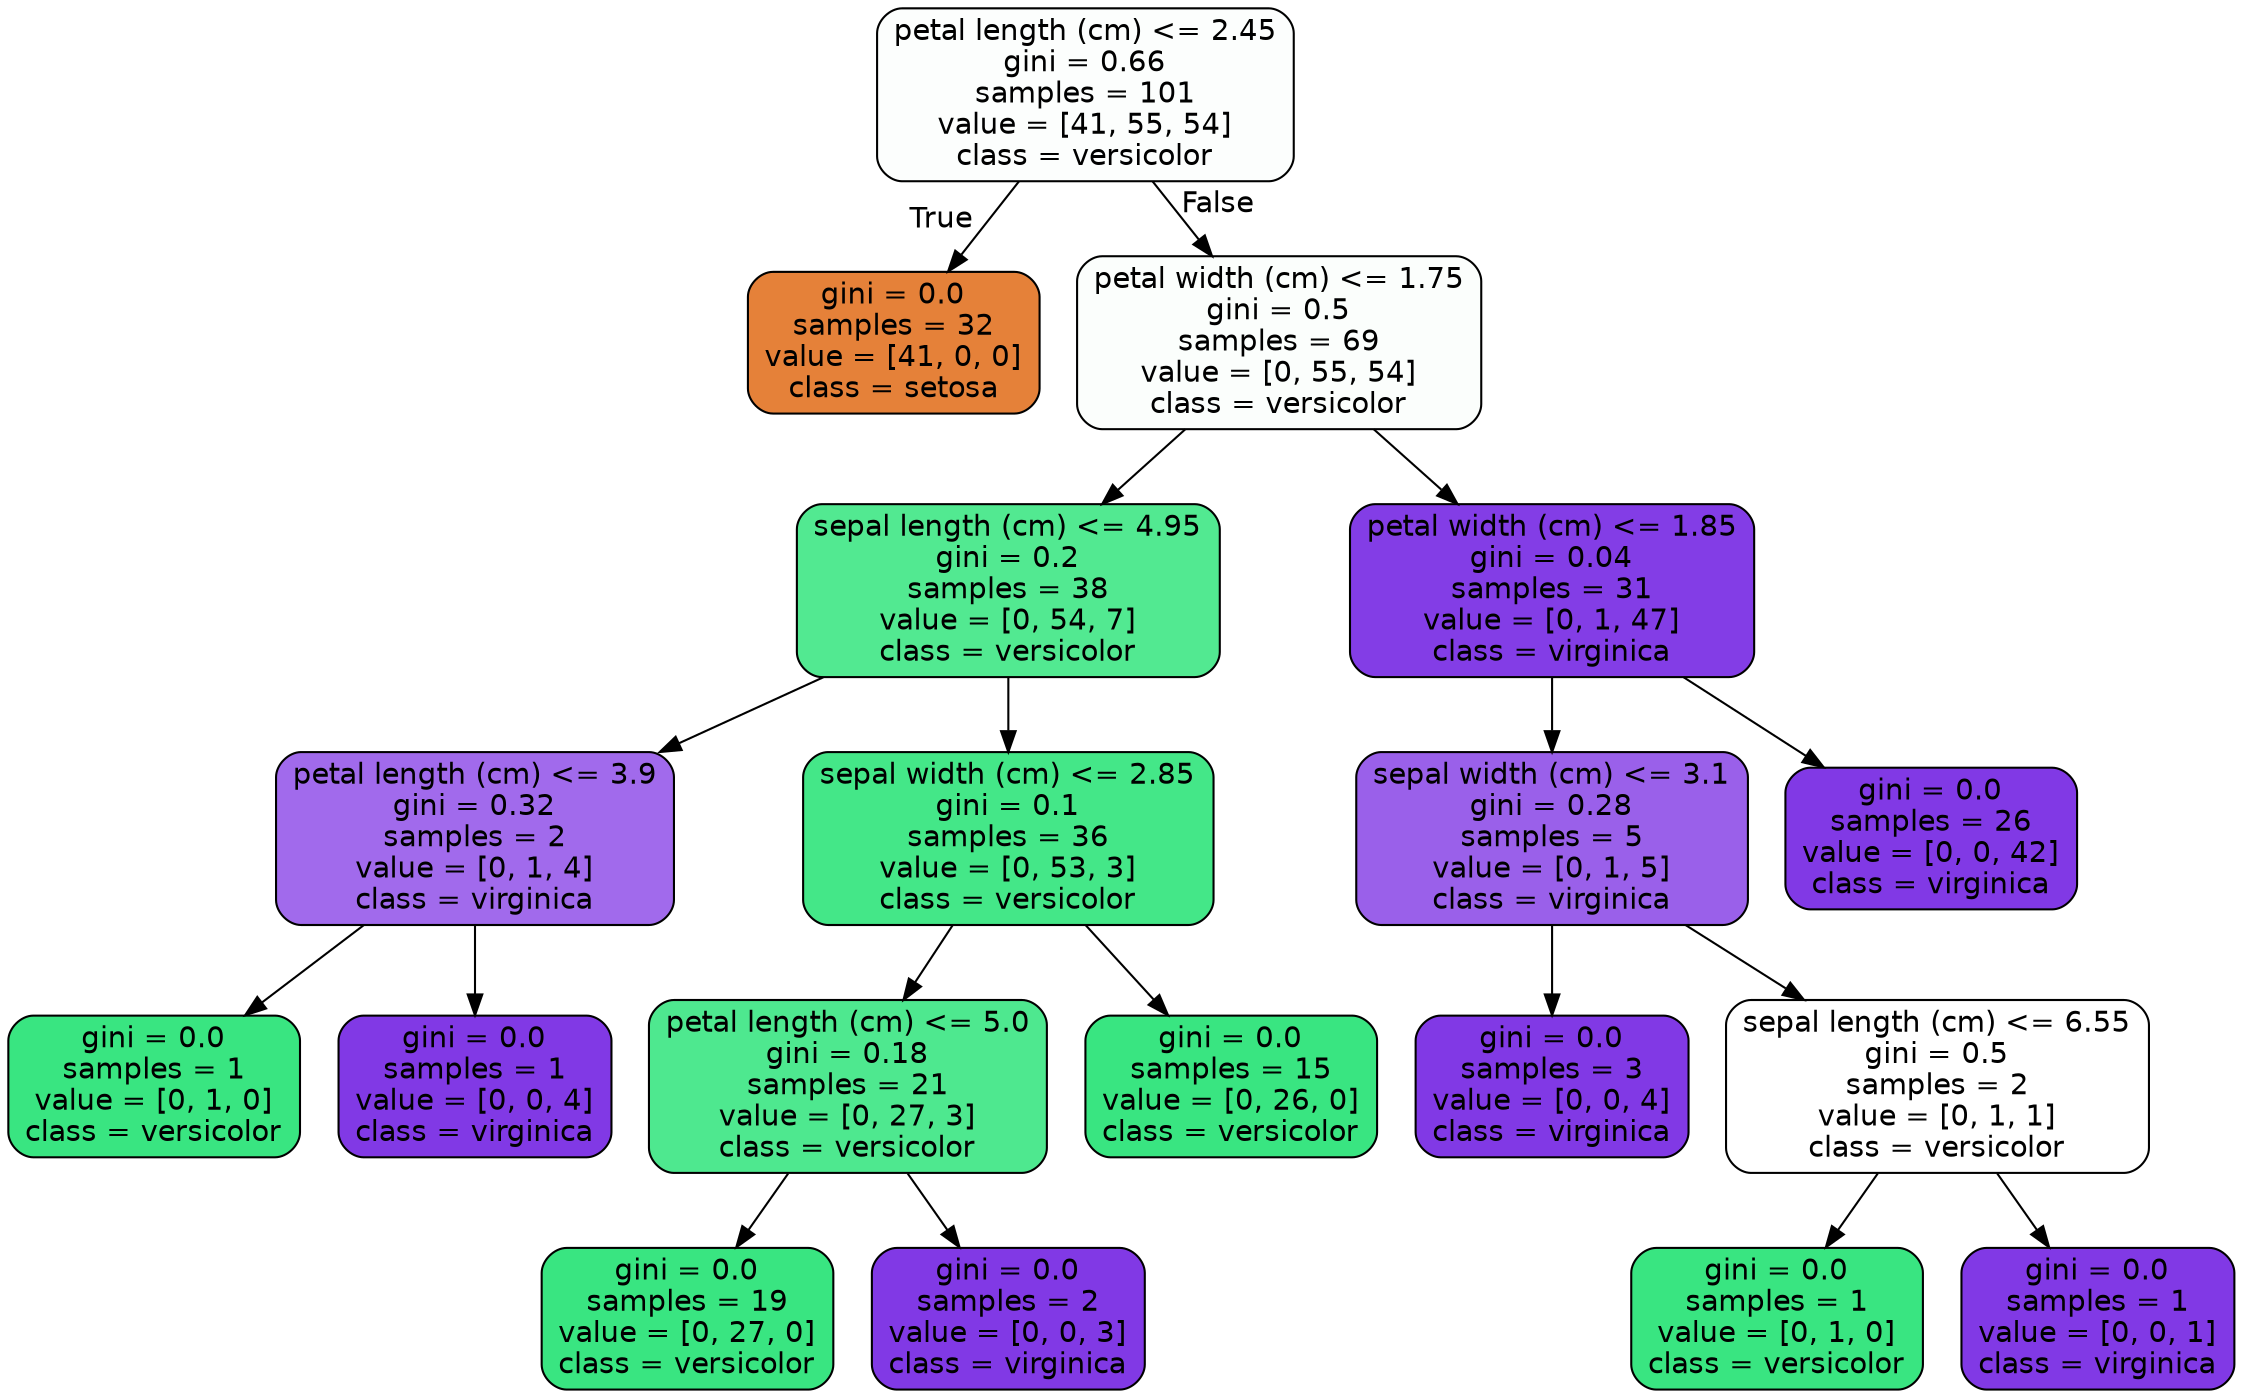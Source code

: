 digraph Tree {
node [shape=box, style="filled, rounded", color="black", fontname=helvetica] ;
edge [fontname=helvetica] ;
0 [label="petal length (cm) <= 2.45\ngini = 0.66\nsamples = 101\nvalue = [41, 55, 54]\nclass = versicolor", fillcolor="#39e58103"] ;
1 [label="gini = 0.0\nsamples = 32\nvalue = [41, 0, 0]\nclass = setosa", fillcolor="#e58139ff"] ;
0 -> 1 [labeldistance=2.5, labelangle=45, headlabel="True"] ;
2 [label="petal width (cm) <= 1.75\ngini = 0.5\nsamples = 69\nvalue = [0, 55, 54]\nclass = versicolor", fillcolor="#39e58105"] ;
0 -> 2 [labeldistance=2.5, labelangle=-45, headlabel="False"] ;
3 [label="sepal length (cm) <= 4.95\ngini = 0.2\nsamples = 38\nvalue = [0, 54, 7]\nclass = versicolor", fillcolor="#39e581de"] ;
2 -> 3 ;
4 [label="petal length (cm) <= 3.9\ngini = 0.32\nsamples = 2\nvalue = [0, 1, 4]\nclass = virginica", fillcolor="#8139e5bf"] ;
3 -> 4 ;
5 [label="gini = 0.0\nsamples = 1\nvalue = [0, 1, 0]\nclass = versicolor", fillcolor="#39e581ff"] ;
4 -> 5 ;
6 [label="gini = 0.0\nsamples = 1\nvalue = [0, 0, 4]\nclass = virginica", fillcolor="#8139e5ff"] ;
4 -> 6 ;
7 [label="sepal width (cm) <= 2.85\ngini = 0.1\nsamples = 36\nvalue = [0, 53, 3]\nclass = versicolor", fillcolor="#39e581f1"] ;
3 -> 7 ;
8 [label="petal length (cm) <= 5.0\ngini = 0.18\nsamples = 21\nvalue = [0, 27, 3]\nclass = versicolor", fillcolor="#39e581e3"] ;
7 -> 8 ;
9 [label="gini = 0.0\nsamples = 19\nvalue = [0, 27, 0]\nclass = versicolor", fillcolor="#39e581ff"] ;
8 -> 9 ;
10 [label="gini = 0.0\nsamples = 2\nvalue = [0, 0, 3]\nclass = virginica", fillcolor="#8139e5ff"] ;
8 -> 10 ;
11 [label="gini = 0.0\nsamples = 15\nvalue = [0, 26, 0]\nclass = versicolor", fillcolor="#39e581ff"] ;
7 -> 11 ;
12 [label="petal width (cm) <= 1.85\ngini = 0.04\nsamples = 31\nvalue = [0, 1, 47]\nclass = virginica", fillcolor="#8139e5fa"] ;
2 -> 12 ;
13 [label="sepal width (cm) <= 3.1\ngini = 0.28\nsamples = 5\nvalue = [0, 1, 5]\nclass = virginica", fillcolor="#8139e5cc"] ;
12 -> 13 ;
14 [label="gini = 0.0\nsamples = 3\nvalue = [0, 0, 4]\nclass = virginica", fillcolor="#8139e5ff"] ;
13 -> 14 ;
15 [label="sepal length (cm) <= 6.55\ngini = 0.5\nsamples = 2\nvalue = [0, 1, 1]\nclass = versicolor", fillcolor="#39e58100"] ;
13 -> 15 ;
16 [label="gini = 0.0\nsamples = 1\nvalue = [0, 1, 0]\nclass = versicolor", fillcolor="#39e581ff"] ;
15 -> 16 ;
17 [label="gini = 0.0\nsamples = 1\nvalue = [0, 0, 1]\nclass = virginica", fillcolor="#8139e5ff"] ;
15 -> 17 ;
18 [label="gini = 0.0\nsamples = 26\nvalue = [0, 0, 42]\nclass = virginica", fillcolor="#8139e5ff"] ;
12 -> 18 ;
}